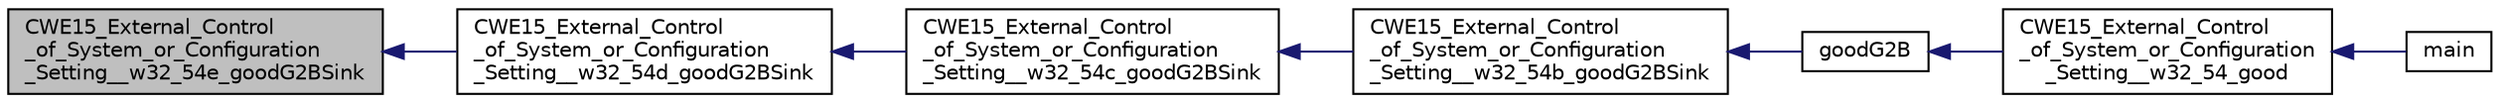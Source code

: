 digraph "CWE15_External_Control_of_System_or_Configuration_Setting__w32_54e_goodG2BSink"
{
  edge [fontname="Helvetica",fontsize="10",labelfontname="Helvetica",labelfontsize="10"];
  node [fontname="Helvetica",fontsize="10",shape=record];
  rankdir="LR";
  Node23 [label="CWE15_External_Control\l_of_System_or_Configuration\l_Setting__w32_54e_goodG2BSink",height=0.2,width=0.4,color="black", fillcolor="grey75", style="filled", fontcolor="black"];
  Node23 -> Node24 [dir="back",color="midnightblue",fontsize="10",style="solid",fontname="Helvetica"];
  Node24 [label="CWE15_External_Control\l_of_System_or_Configuration\l_Setting__w32_54d_goodG2BSink",height=0.2,width=0.4,color="black", fillcolor="white", style="filled",URL="$CWE15__External__Control__of__System__or__Configuration__Setting____w32__54d_8c.html#ae001412e9c2f8415b9be1abd44a30946"];
  Node24 -> Node25 [dir="back",color="midnightblue",fontsize="10",style="solid",fontname="Helvetica"];
  Node25 [label="CWE15_External_Control\l_of_System_or_Configuration\l_Setting__w32_54c_goodG2BSink",height=0.2,width=0.4,color="black", fillcolor="white", style="filled",URL="$CWE15__External__Control__of__System__or__Configuration__Setting____w32__54c_8c.html#aa81cc7fe40731df35a8f95e59e2993fb"];
  Node25 -> Node26 [dir="back",color="midnightblue",fontsize="10",style="solid",fontname="Helvetica"];
  Node26 [label="CWE15_External_Control\l_of_System_or_Configuration\l_Setting__w32_54b_goodG2BSink",height=0.2,width=0.4,color="black", fillcolor="white", style="filled",URL="$CWE15__External__Control__of__System__or__Configuration__Setting____w32__54b_8c.html#a9a08f85cf5ccc142deb55f0cb358d930"];
  Node26 -> Node27 [dir="back",color="midnightblue",fontsize="10",style="solid",fontname="Helvetica"];
  Node27 [label="goodG2B",height=0.2,width=0.4,color="black", fillcolor="white", style="filled",URL="$CWE15__External__Control__of__System__or__Configuration__Setting____w32__54a_8c.html#a7eda1d9036806a85a3f6bf72aa50b678"];
  Node27 -> Node28 [dir="back",color="midnightblue",fontsize="10",style="solid",fontname="Helvetica"];
  Node28 [label="CWE15_External_Control\l_of_System_or_Configuration\l_Setting__w32_54_good",height=0.2,width=0.4,color="black", fillcolor="white", style="filled",URL="$testcases_8h.html#aa2db3c6b66c837409874d0fa278cdc9a"];
  Node28 -> Node29 [dir="back",color="midnightblue",fontsize="10",style="solid",fontname="Helvetica"];
  Node29 [label="main",height=0.2,width=0.4,color="black", fillcolor="white", style="filled",URL="$main_8cpp.html#a0ddf1224851353fc92bfbff6f499fa97"];
}
